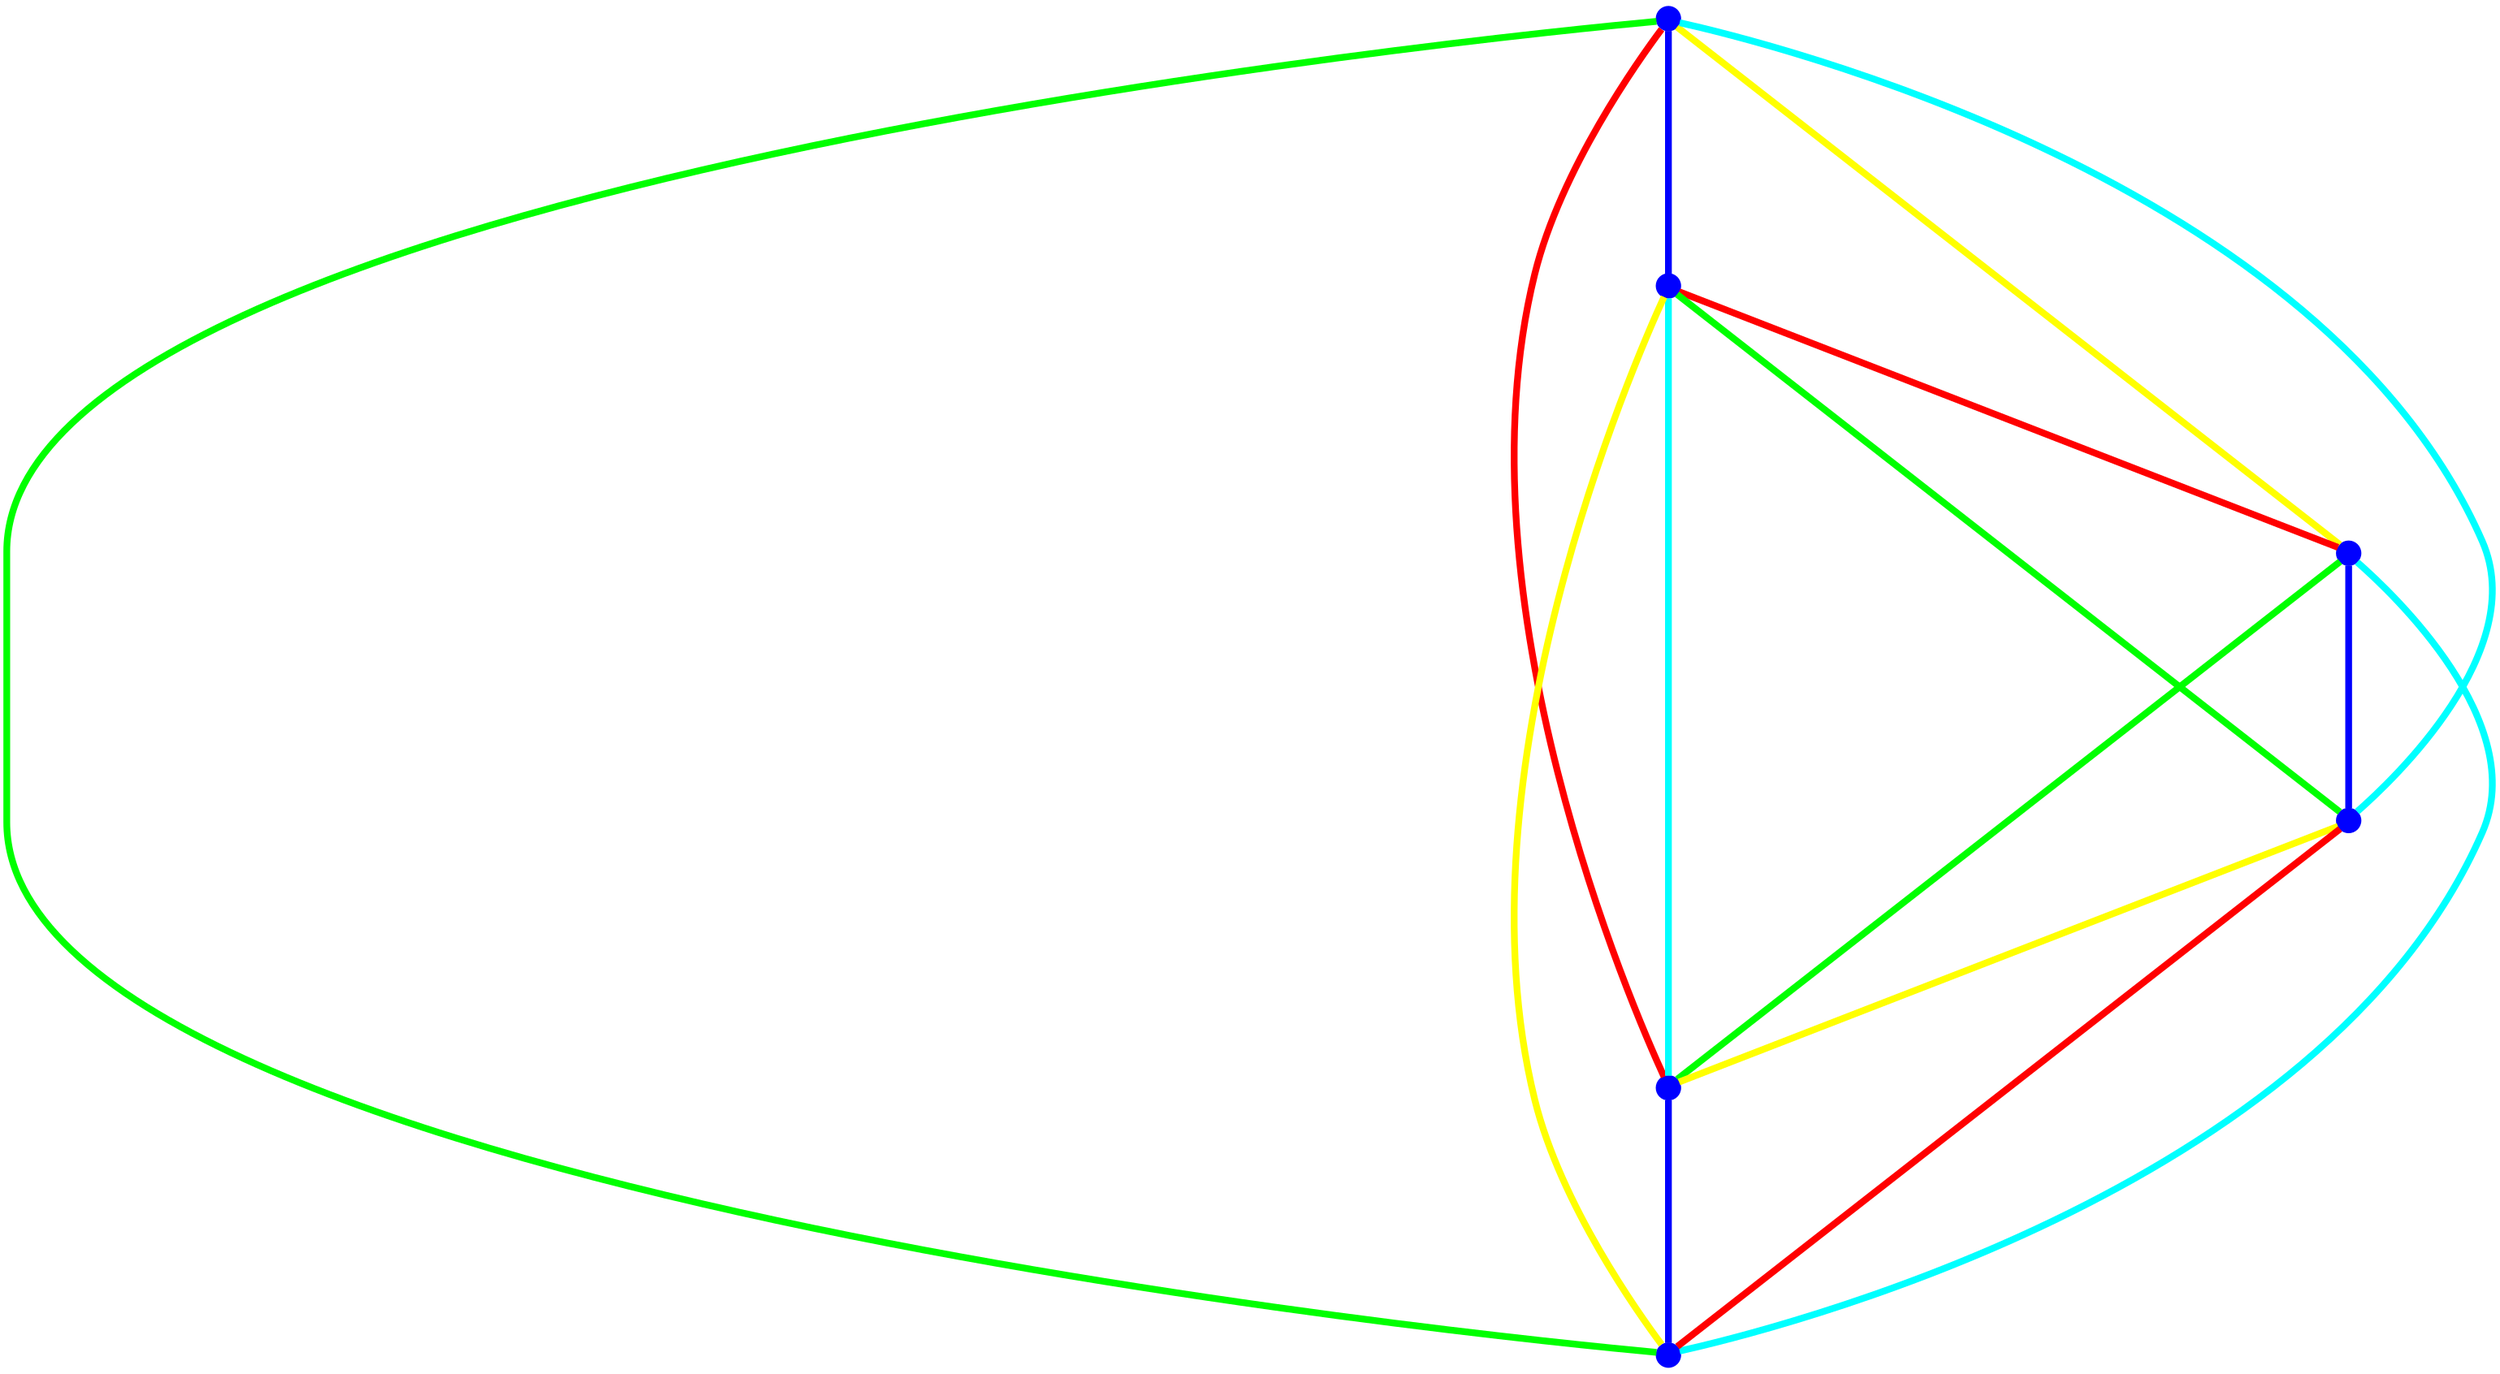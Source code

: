 graph {
ranksep=2
nodesep=2
node [label="" shape=circle style=filled fixedsize=true color=blue fillcolor=blue width=0.2];
"1" -- "2" [style="solid",penwidth="4",color="blue"];
"1" -- "3" [style="solid",penwidth="4",color="yellow"];
"1" -- "4" [style="solid",penwidth="4",color="cyan"];
"1" -- "5" [style="solid",penwidth="4",color="red"];
"1" -- "6" [style="solid",penwidth="4",color="green"];
"2" -- "3" [style="solid",penwidth="4",color="red"];
"2" -- "4" [style="solid",penwidth="4",color="green"];
"2" -- "5" [style="solid",penwidth="4",color="cyan"];
"2" -- "6" [style="solid",penwidth="4",color="yellow"];
"3" -- "4" [style="solid",penwidth="4",color="blue"];
"3" -- "5" [style="solid",penwidth="4",color="green"];
"3" -- "6" [style="solid",penwidth="4",color="cyan"];
"4" -- "5" [style="solid",penwidth="4",color="yellow"];
"4" -- "6" [style="solid",penwidth="4",color="red"];
"5" -- "6" [style="solid",penwidth="4",color="blue"];
}
